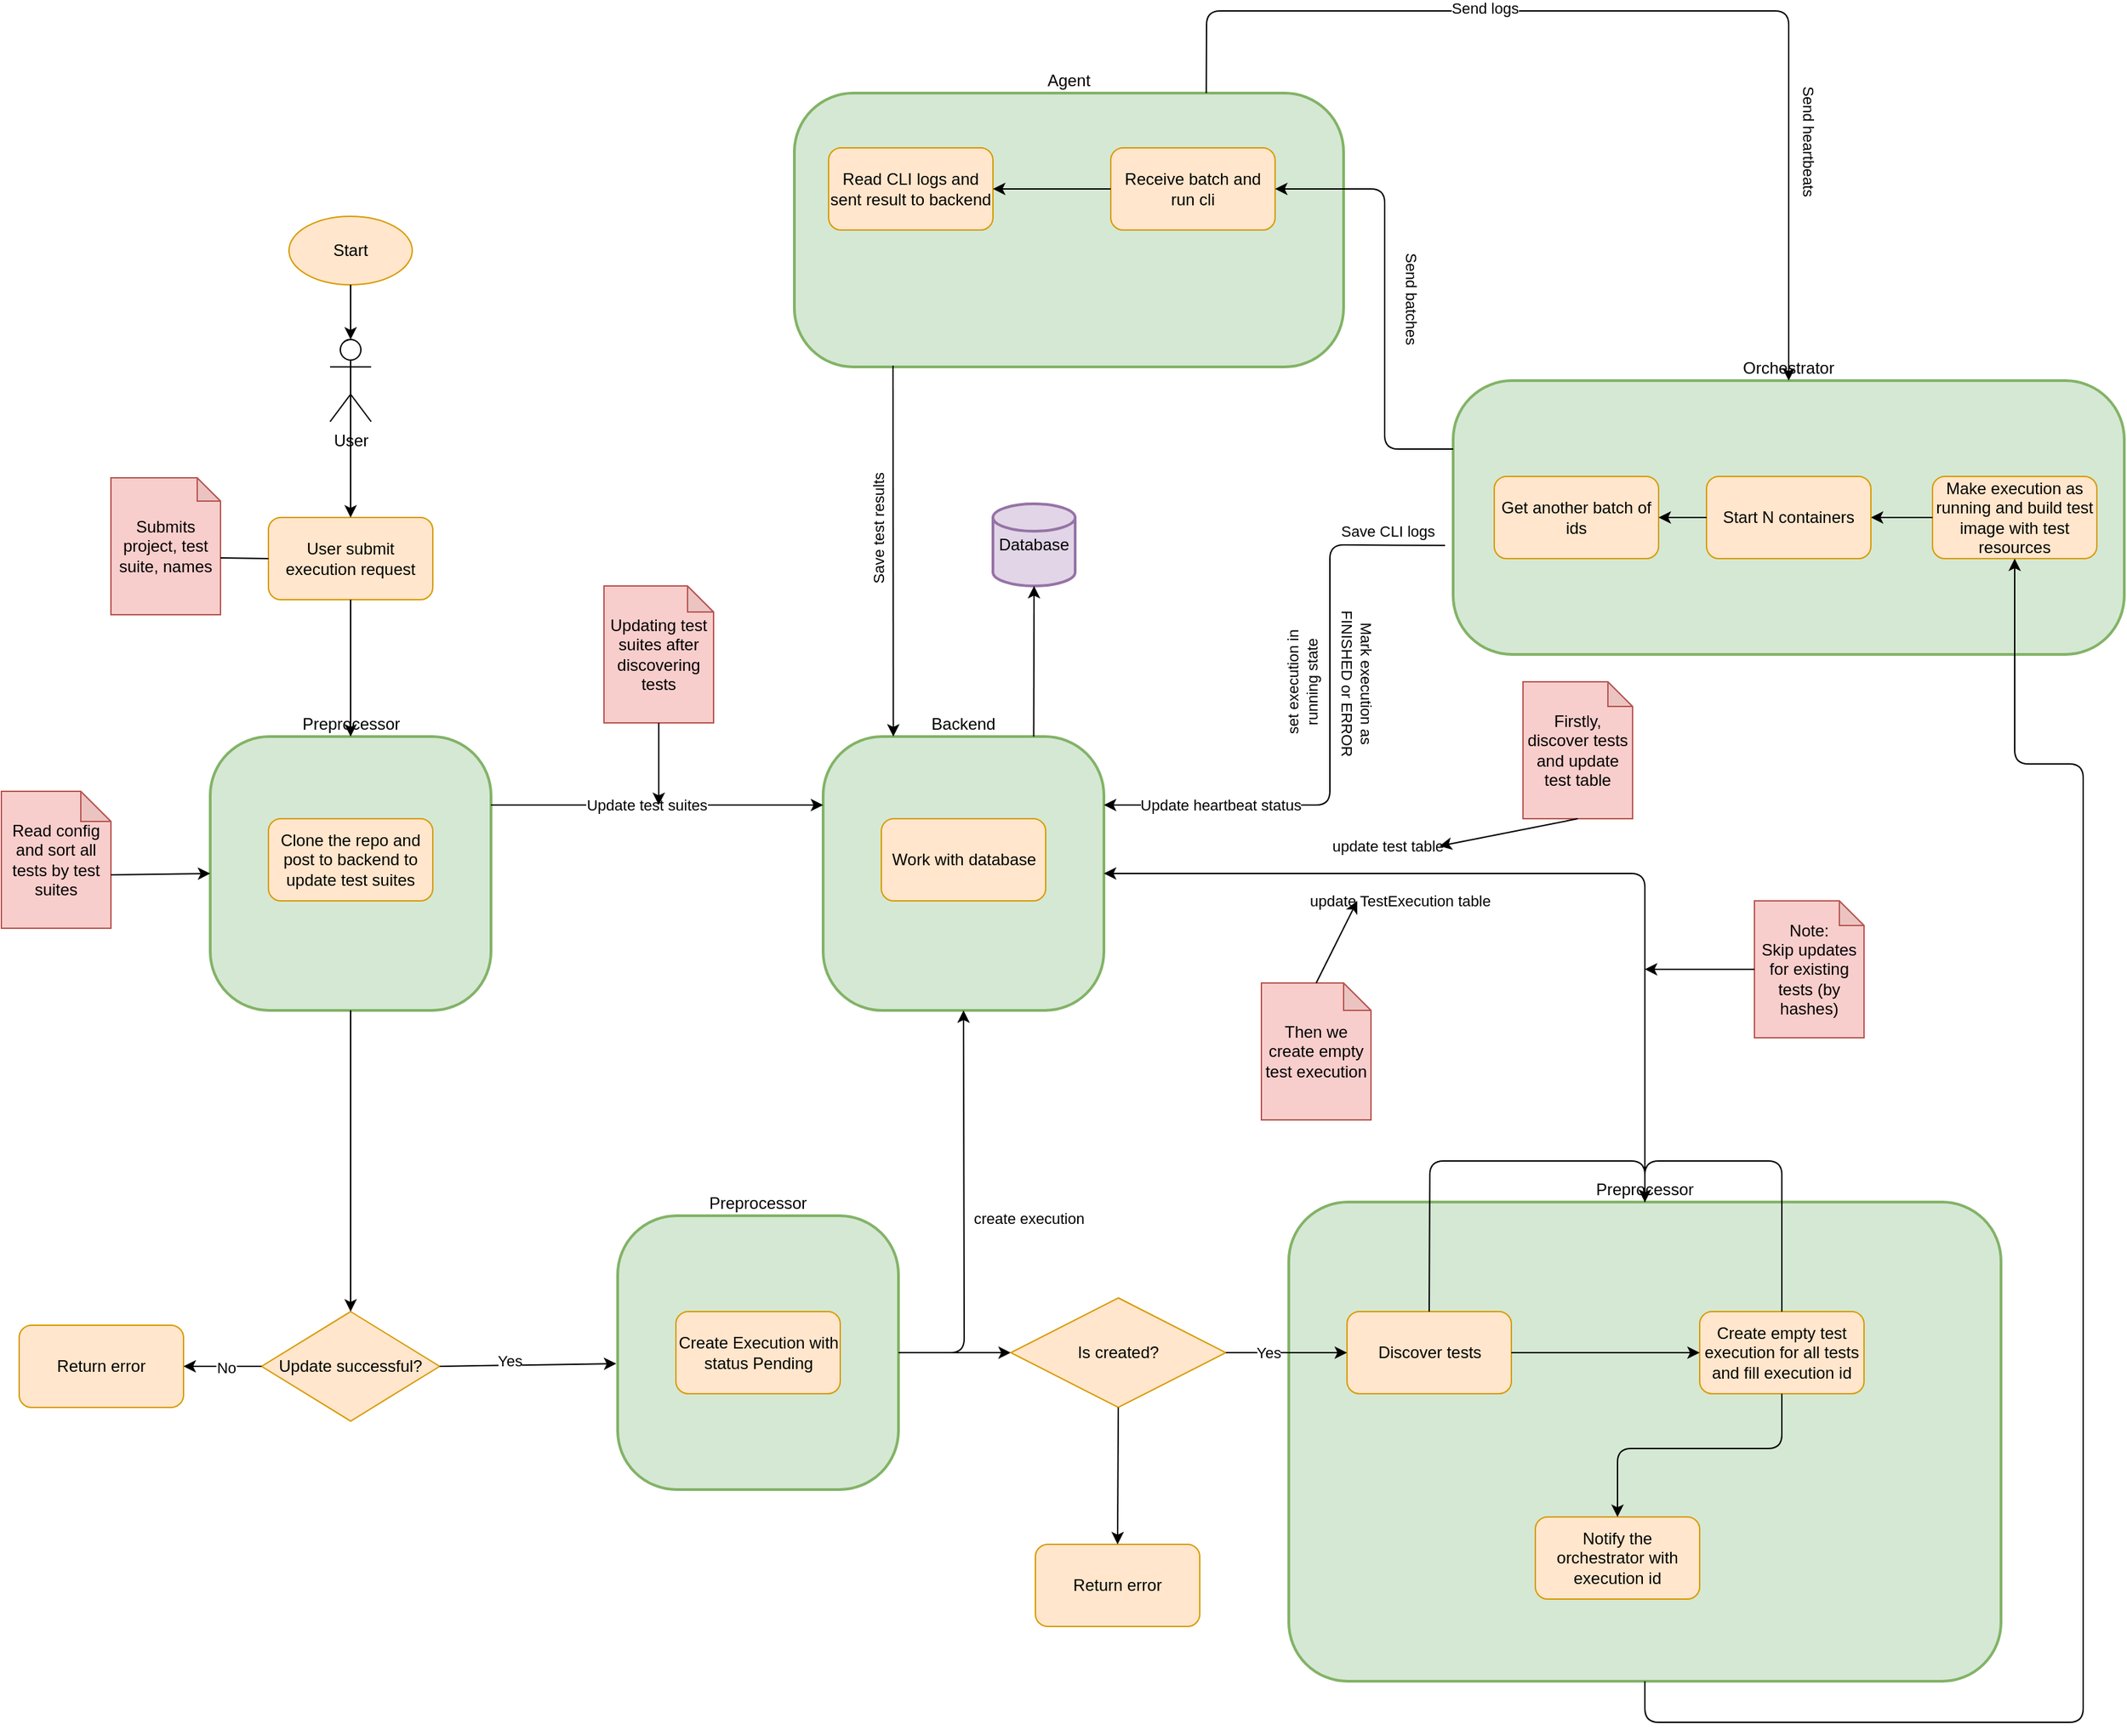 <mxfile version="14.7.3" type="github"><diagram id="F7XtlZ84IFrgSSWpUQGL" name="Page-1"><mxGraphModel dx="2595" dy="2539" grid="1" gridSize="10" guides="1" tooltips="1" connect="1" arrows="1" fold="1" page="1" pageScale="1" pageWidth="827" pageHeight="1169" math="0" shadow="0"><root><mxCell id="0"/><mxCell id="1" parent="0"/><mxCell id="VlG_deojLFW19xNSemNM-2" value="Start" style="ellipse;whiteSpace=wrap;html=1;fillColor=#ffe6cc;strokeColor=#d79b00;" vertex="1" parent="1"><mxGeometry x="300" y="40" width="90" height="50" as="geometry"/></mxCell><mxCell id="VlG_deojLFW19xNSemNM-3" value="User" style="shape=umlActor;verticalLabelPosition=bottom;verticalAlign=top;html=1;outlineConnect=0;" vertex="1" parent="1"><mxGeometry x="330" y="130" width="30" height="60" as="geometry"/></mxCell><mxCell id="VlG_deojLFW19xNSemNM-4" value="" style="endArrow=classic;html=1;exitX=0.5;exitY=1;exitDx=0;exitDy=0;entryX=0.5;entryY=0;entryDx=0;entryDy=0;entryPerimeter=0;" edge="1" parent="1" source="VlG_deojLFW19xNSemNM-2" target="VlG_deojLFW19xNSemNM-3"><mxGeometry width="50" height="50" relative="1" as="geometry"><mxPoint x="410" y="160" as="sourcePoint"/><mxPoint x="460" y="110" as="targetPoint"/></mxGeometry></mxCell><mxCell id="VlG_deojLFW19xNSemNM-5" value="User submit execution request" style="rounded=1;whiteSpace=wrap;html=1;fillColor=#ffe6cc;strokeColor=#d79b00;" vertex="1" parent="1"><mxGeometry x="285" y="260" width="120" height="60" as="geometry"/></mxCell><mxCell id="VlG_deojLFW19xNSemNM-6" value="" style="endArrow=classic;html=1;exitX=0.5;exitY=0.5;exitDx=0;exitDy=0;exitPerimeter=0;entryX=0.5;entryY=0;entryDx=0;entryDy=0;" edge="1" parent="1" source="VlG_deojLFW19xNSemNM-3" target="VlG_deojLFW19xNSemNM-5"><mxGeometry width="50" height="50" relative="1" as="geometry"><mxPoint x="540" y="350" as="sourcePoint"/><mxPoint x="590" y="300" as="targetPoint"/></mxGeometry></mxCell><mxCell id="VlG_deojLFW19xNSemNM-7" value="Preprocessor&lt;br&gt;&lt;div&gt;&lt;/div&gt;" style="rounded=1;whiteSpace=wrap;html=1;absoluteArcSize=1;arcSize=86;strokeWidth=2;align=center;labelPosition=center;verticalLabelPosition=top;verticalAlign=bottom;fillColor=#d5e8d4;strokeColor=#82b366;" vertex="1" parent="1"><mxGeometry x="242.5" y="420" width="205" height="200" as="geometry"/></mxCell><mxCell id="VlG_deojLFW19xNSemNM-8" value="Clone the repo and post to backend to update test suites" style="rounded=1;whiteSpace=wrap;html=1;fillColor=#ffe6cc;strokeColor=#d79b00;" vertex="1" parent="1"><mxGeometry x="285" y="480" width="120" height="60" as="geometry"/></mxCell><mxCell id="VlG_deojLFW19xNSemNM-9" value="Submits project, test suite, names" style="shape=note;whiteSpace=wrap;html=1;backgroundOutline=1;darkOpacity=0.05;size=17;fillColor=#f8cecc;strokeColor=#b85450;" vertex="1" parent="1"><mxGeometry x="170" y="231" width="80" height="100" as="geometry"/></mxCell><mxCell id="VlG_deojLFW19xNSemNM-10" value="" style="endArrow=none;html=1;exitX=0;exitY=0;exitDx=80;exitDy=58.5;exitPerimeter=0;entryX=0;entryY=0.5;entryDx=0;entryDy=0;" edge="1" parent="1" source="VlG_deojLFW19xNSemNM-9" target="VlG_deojLFW19xNSemNM-5"><mxGeometry width="50" height="50" relative="1" as="geometry"><mxPoint x="270" y="410" as="sourcePoint"/><mxPoint x="320" y="360" as="targetPoint"/></mxGeometry></mxCell><mxCell id="VlG_deojLFW19xNSemNM-11" value="" style="endArrow=classic;html=1;exitX=0.5;exitY=1;exitDx=0;exitDy=0;entryX=0.5;entryY=0;entryDx=0;entryDy=0;" edge="1" parent="1" source="VlG_deojLFW19xNSemNM-5" target="VlG_deojLFW19xNSemNM-7"><mxGeometry width="50" height="50" relative="1" as="geometry"><mxPoint x="480" y="370" as="sourcePoint"/><mxPoint x="530" y="320" as="targetPoint"/></mxGeometry></mxCell><mxCell id="VlG_deojLFW19xNSemNM-12" value="Update successful?" style="rhombus;whiteSpace=wrap;html=1;fillColor=#ffe6cc;strokeColor=#d79b00;" vertex="1" parent="1"><mxGeometry x="280" y="840" width="130" height="80" as="geometry"/></mxCell><mxCell id="VlG_deojLFW19xNSemNM-13" value="Return error" style="rounded=1;whiteSpace=wrap;html=1;fillColor=#ffe6cc;strokeColor=#d79b00;" vertex="1" parent="1"><mxGeometry x="103" y="850" width="120" height="60" as="geometry"/></mxCell><mxCell id="VlG_deojLFW19xNSemNM-14" value="" style="endArrow=classic;html=1;exitX=0.5;exitY=1;exitDx=0;exitDy=0;entryX=0.5;entryY=0;entryDx=0;entryDy=0;" edge="1" parent="1" source="VlG_deojLFW19xNSemNM-7" target="VlG_deojLFW19xNSemNM-12"><mxGeometry width="50" height="50" relative="1" as="geometry"><mxPoint x="520" y="690" as="sourcePoint"/><mxPoint x="570" y="640" as="targetPoint"/></mxGeometry></mxCell><mxCell id="VlG_deojLFW19xNSemNM-15" value="" style="endArrow=classic;html=1;exitX=0;exitY=0.5;exitDx=0;exitDy=0;entryX=1;entryY=0.5;entryDx=0;entryDy=0;" edge="1" parent="1" source="VlG_deojLFW19xNSemNM-12" target="VlG_deojLFW19xNSemNM-13"><mxGeometry width="50" height="50" relative="1" as="geometry"><mxPoint x="173" y="800" as="sourcePoint"/><mxPoint x="223" y="750" as="targetPoint"/></mxGeometry></mxCell><mxCell id="VlG_deojLFW19xNSemNM-16" value="No" style="edgeLabel;html=1;align=center;verticalAlign=middle;resizable=0;points=[];" vertex="1" connectable="0" parent="VlG_deojLFW19xNSemNM-15"><mxGeometry x="-0.076" y="1" relative="1" as="geometry"><mxPoint as="offset"/></mxGeometry></mxCell><mxCell id="VlG_deojLFW19xNSemNM-17" value="Preprocessor&lt;br&gt;&lt;div&gt;&lt;/div&gt;" style="rounded=1;whiteSpace=wrap;html=1;absoluteArcSize=1;arcSize=86;strokeWidth=2;align=center;labelPosition=center;verticalLabelPosition=top;verticalAlign=bottom;fillColor=#d5e8d4;strokeColor=#82b366;" vertex="1" parent="1"><mxGeometry x="540" y="770" width="205" height="200" as="geometry"/></mxCell><mxCell id="VlG_deojLFW19xNSemNM-18" value="Create Execution with status Pending" style="rounded=1;whiteSpace=wrap;html=1;fillColor=#ffe6cc;strokeColor=#d79b00;" vertex="1" parent="1"><mxGeometry x="582.5" y="840" width="120" height="60" as="geometry"/></mxCell><mxCell id="VlG_deojLFW19xNSemNM-19" value="" style="endArrow=classic;html=1;exitX=1;exitY=0.5;exitDx=0;exitDy=0;entryX=-0.005;entryY=0.54;entryDx=0;entryDy=0;entryPerimeter=0;" edge="1" parent="1"><mxGeometry width="50" height="50" relative="1" as="geometry"><mxPoint x="410" y="880" as="sourcePoint"/><mxPoint x="538.975" y="878" as="targetPoint"/></mxGeometry></mxCell><mxCell id="VlG_deojLFW19xNSemNM-20" value="Yes" style="edgeLabel;html=1;align=center;verticalAlign=middle;resizable=0;points=[];" vertex="1" connectable="0" parent="VlG_deojLFW19xNSemNM-19"><mxGeometry x="-0.219" y="3" relative="1" as="geometry"><mxPoint as="offset"/></mxGeometry></mxCell><mxCell id="VlG_deojLFW19xNSemNM-21" value="Backend&lt;br&gt;&lt;div&gt;&lt;/div&gt;" style="rounded=1;whiteSpace=wrap;html=1;absoluteArcSize=1;arcSize=86;strokeWidth=2;align=center;labelPosition=center;verticalLabelPosition=top;verticalAlign=bottom;fillColor=#d5e8d4;strokeColor=#82b366;" vertex="1" parent="1"><mxGeometry x="690" y="420" width="205" height="200" as="geometry"/></mxCell><mxCell id="VlG_deojLFW19xNSemNM-22" value="Work with database" style="rounded=1;whiteSpace=wrap;html=1;fillColor=#ffe6cc;strokeColor=#d79b00;" vertex="1" parent="1"><mxGeometry x="732.5" y="480" width="120" height="60" as="geometry"/></mxCell><mxCell id="VlG_deojLFW19xNSemNM-23" value="" style="endArrow=classic;html=1;exitX=1;exitY=0.5;exitDx=0;exitDy=0;entryX=0.5;entryY=1;entryDx=0;entryDy=0;" edge="1" parent="1" source="VlG_deojLFW19xNSemNM-17" target="VlG_deojLFW19xNSemNM-21"><mxGeometry width="50" height="50" relative="1" as="geometry"><mxPoint x="800" y="860" as="sourcePoint"/><mxPoint x="850" y="810" as="targetPoint"/><Array as="points"><mxPoint x="793" y="870"/></Array></mxGeometry></mxCell><mxCell id="VlG_deojLFW19xNSemNM-24" value="create execution" style="edgeLabel;html=1;align=center;verticalAlign=middle;resizable=0;points=[];" vertex="1" connectable="0" parent="VlG_deojLFW19xNSemNM-23"><mxGeometry x="-0.02" y="1" relative="1" as="geometry"><mxPoint x="48" as="offset"/></mxGeometry></mxCell><mxCell id="VlG_deojLFW19xNSemNM-25" value="" style="endArrow=classic;html=1;exitX=1;exitY=0.25;exitDx=0;exitDy=0;entryX=0;entryY=0.25;entryDx=0;entryDy=0;" edge="1" parent="1" source="VlG_deojLFW19xNSemNM-7" target="VlG_deojLFW19xNSemNM-21"><mxGeometry width="50" height="50" relative="1" as="geometry"><mxPoint x="540" y="490" as="sourcePoint"/><mxPoint x="590" y="440" as="targetPoint"/></mxGeometry></mxCell><mxCell id="VlG_deojLFW19xNSemNM-26" value="Update test suites" style="edgeLabel;html=1;align=center;verticalAlign=middle;resizable=0;points=[];" vertex="1" connectable="0" parent="VlG_deojLFW19xNSemNM-25"><mxGeometry x="-0.303" y="-2" relative="1" as="geometry"><mxPoint x="29" y="-2" as="offset"/></mxGeometry></mxCell><mxCell id="VlG_deojLFW19xNSemNM-27" value="Database" style="strokeWidth=2;html=1;shape=mxgraph.flowchart.database;whiteSpace=wrap;fillColor=#e1d5e7;strokeColor=#9673a6;" vertex="1" parent="1"><mxGeometry x="814" y="250" width="60" height="60" as="geometry"/></mxCell><mxCell id="VlG_deojLFW19xNSemNM-28" value="" style="endArrow=classic;html=1;exitX=0.75;exitY=0;exitDx=0;exitDy=0;entryX=0.5;entryY=1;entryDx=0;entryDy=0;entryPerimeter=0;" edge="1" parent="1" source="VlG_deojLFW19xNSemNM-21" target="VlG_deojLFW19xNSemNM-27"><mxGeometry width="50" height="50" relative="1" as="geometry"><mxPoint x="940" y="410" as="sourcePoint"/><mxPoint x="990" y="360" as="targetPoint"/></mxGeometry></mxCell><mxCell id="VlG_deojLFW19xNSemNM-29" value="Preprocessor&lt;br&gt;&lt;div&gt;&lt;/div&gt;" style="rounded=1;whiteSpace=wrap;html=1;absoluteArcSize=1;arcSize=86;strokeWidth=2;align=center;labelPosition=center;verticalLabelPosition=top;verticalAlign=bottom;fillColor=#d5e8d4;strokeColor=#82b366;" vertex="1" parent="1"><mxGeometry x="1030" y="760" width="520" height="350" as="geometry"/></mxCell><mxCell id="VlG_deojLFW19xNSemNM-30" value="Discover tests" style="rounded=1;whiteSpace=wrap;html=1;fillColor=#ffe6cc;strokeColor=#d79b00;" vertex="1" parent="1"><mxGeometry x="1072.5" y="840" width="120" height="60" as="geometry"/></mxCell><mxCell id="VlG_deojLFW19xNSemNM-31" value="Create empty test execution for all tests and fill execution id" style="rounded=1;whiteSpace=wrap;html=1;fillColor=#ffe6cc;strokeColor=#d79b00;" vertex="1" parent="1"><mxGeometry x="1330" y="840" width="120" height="60" as="geometry"/></mxCell><mxCell id="VlG_deojLFW19xNSemNM-32" value="Notify the orchestrator with execution id" style="rounded=1;whiteSpace=wrap;html=1;fillColor=#ffe6cc;strokeColor=#d79b00;" vertex="1" parent="1"><mxGeometry x="1210" y="990" width="120" height="60" as="geometry"/></mxCell><mxCell id="VlG_deojLFW19xNSemNM-33" value="" style="endArrow=classic;html=1;exitX=1;exitY=0.5;exitDx=0;exitDy=0;entryX=0;entryY=0.5;entryDx=0;entryDy=0;" edge="1" parent="1" source="VlG_deojLFW19xNSemNM-17" target="VlG_deojLFW19xNSemNM-66"><mxGeometry width="50" height="50" relative="1" as="geometry"><mxPoint x="860" y="940" as="sourcePoint"/><mxPoint x="910" y="890" as="targetPoint"/></mxGeometry></mxCell><mxCell id="VlG_deojLFW19xNSemNM-34" value="" style="endArrow=classic;html=1;exitX=1;exitY=0.5;exitDx=0;exitDy=0;entryX=0;entryY=0.5;entryDx=0;entryDy=0;" edge="1" parent="1" source="VlG_deojLFW19xNSemNM-30" target="VlG_deojLFW19xNSemNM-31"><mxGeometry width="50" height="50" relative="1" as="geometry"><mxPoint x="1220" y="940" as="sourcePoint"/><mxPoint x="1270" y="890" as="targetPoint"/></mxGeometry></mxCell><mxCell id="VlG_deojLFW19xNSemNM-35" value="" style="endArrow=classic;html=1;exitX=0.5;exitY=1;exitDx=0;exitDy=0;entryX=0.5;entryY=0;entryDx=0;entryDy=0;" edge="1" parent="1" source="VlG_deojLFW19xNSemNM-31" target="VlG_deojLFW19xNSemNM-32"><mxGeometry width="50" height="50" relative="1" as="geometry"><mxPoint x="1430" y="1010" as="sourcePoint"/><mxPoint x="1480" y="960" as="targetPoint"/><Array as="points"><mxPoint x="1390" y="940"/><mxPoint x="1270" y="940"/></Array></mxGeometry></mxCell><mxCell id="VlG_deojLFW19xNSemNM-36" value="" style="endArrow=classic;html=1;exitX=0.5;exitY=0;exitDx=0;exitDy=0;entryX=1;entryY=0.5;entryDx=0;entryDy=0;" edge="1" parent="1" source="VlG_deojLFW19xNSemNM-29" target="VlG_deojLFW19xNSemNM-21"><mxGeometry width="50" height="50" relative="1" as="geometry"><mxPoint x="1260" y="640" as="sourcePoint"/><mxPoint x="1310" y="590" as="targetPoint"/><Array as="points"><mxPoint x="1290" y="520"/></Array></mxGeometry></mxCell><mxCell id="VlG_deojLFW19xNSemNM-37" value="update test table" style="edgeLabel;html=1;align=center;verticalAlign=middle;resizable=0;points=[];" vertex="1" connectable="0" parent="VlG_deojLFW19xNSemNM-36"><mxGeometry x="0.348" y="1" relative="1" as="geometry"><mxPoint y="-21" as="offset"/></mxGeometry></mxCell><mxCell id="VlG_deojLFW19xNSemNM-38" value="update TestExecution table" style="edgeLabel;html=1;align=center;verticalAlign=middle;resizable=0;points=[];" vertex="1" connectable="0" parent="VlG_deojLFW19xNSemNM-36"><mxGeometry x="0.123" y="1" relative="1" as="geometry"><mxPoint x="-63" y="19" as="offset"/></mxGeometry></mxCell><mxCell id="VlG_deojLFW19xNSemNM-39" value="" style="endArrow=classic;html=1;exitX=0.5;exitY=0;exitDx=0;exitDy=0;entryX=0.5;entryY=0;entryDx=0;entryDy=0;" edge="1" parent="1" source="VlG_deojLFW19xNSemNM-31" target="VlG_deojLFW19xNSemNM-29"><mxGeometry width="50" height="50" relative="1" as="geometry"><mxPoint x="1380" y="730" as="sourcePoint"/><mxPoint x="1430" y="680" as="targetPoint"/><Array as="points"><mxPoint x="1390" y="730"/><mxPoint x="1290" y="730"/></Array></mxGeometry></mxCell><mxCell id="VlG_deojLFW19xNSemNM-40" value="" style="endArrow=classic;html=1;exitX=0.5;exitY=0;exitDx=0;exitDy=0;entryX=0.5;entryY=0;entryDx=0;entryDy=0;" edge="1" parent="1" source="VlG_deojLFW19xNSemNM-30" target="VlG_deojLFW19xNSemNM-29"><mxGeometry width="50" height="50" relative="1" as="geometry"><mxPoint x="1100" y="700" as="sourcePoint"/><mxPoint x="1150" y="650" as="targetPoint"/><Array as="points"><mxPoint x="1133" y="730"/><mxPoint x="1290" y="730"/></Array></mxGeometry></mxCell><mxCell id="VlG_deojLFW19xNSemNM-41" value="Orchestrator&lt;br&gt;&lt;div&gt;&lt;/div&gt;" style="rounded=1;whiteSpace=wrap;html=1;absoluteArcSize=1;arcSize=86;strokeWidth=2;align=center;labelPosition=center;verticalLabelPosition=top;verticalAlign=bottom;fillColor=#d5e8d4;strokeColor=#82b366;" vertex="1" parent="1"><mxGeometry x="1150" y="160" width="490" height="200" as="geometry"/></mxCell><mxCell id="VlG_deojLFW19xNSemNM-42" value="Get another batch of ids" style="rounded=1;whiteSpace=wrap;html=1;fillColor=#ffe6cc;strokeColor=#d79b00;" vertex="1" parent="1"><mxGeometry x="1180" y="230" width="120" height="60" as="geometry"/></mxCell><mxCell id="VlG_deojLFW19xNSemNM-43" value="Make execution as running and build test image with test resources" style="rounded=1;whiteSpace=wrap;html=1;fillColor=#ffe6cc;strokeColor=#d79b00;" vertex="1" parent="1"><mxGeometry x="1500" y="230" width="120" height="60" as="geometry"/></mxCell><mxCell id="VlG_deojLFW19xNSemNM-44" value="" style="endArrow=classic;html=1;exitX=0.5;exitY=1;exitDx=0;exitDy=0;entryX=0.5;entryY=1;entryDx=0;entryDy=0;" edge="1" parent="1" source="VlG_deojLFW19xNSemNM-29" target="VlG_deojLFW19xNSemNM-43"><mxGeometry width="50" height="50" relative="1" as="geometry"><mxPoint x="1450" y="700" as="sourcePoint"/><mxPoint x="1500" y="650" as="targetPoint"/><Array as="points"><mxPoint x="1290" y="1140"/><mxPoint x="1610" y="1140"/><mxPoint x="1610" y="440"/><mxPoint x="1560" y="440"/></Array></mxGeometry></mxCell><mxCell id="VlG_deojLFW19xNSemNM-45" value="" style="endArrow=classic;html=1;exitX=0;exitY=0.5;exitDx=0;exitDy=0;entryX=1;entryY=0.5;entryDx=0;entryDy=0;" edge="1" parent="1" source="VlG_deojLFW19xNSemNM-43" target="VlG_deojLFW19xNSemNM-77"><mxGeometry width="50" height="50" relative="1" as="geometry"><mxPoint x="1240" y="420" as="sourcePoint"/><mxPoint x="1290" y="370" as="targetPoint"/></mxGeometry></mxCell><mxCell id="VlG_deojLFW19xNSemNM-46" value="Agent&lt;br&gt;&lt;div&gt;&lt;/div&gt;" style="rounded=1;whiteSpace=wrap;html=1;absoluteArcSize=1;arcSize=86;strokeWidth=2;align=center;labelPosition=center;verticalLabelPosition=top;verticalAlign=bottom;fillColor=#d5e8d4;strokeColor=#82b366;" vertex="1" parent="1"><mxGeometry x="669" y="-50" width="401" height="200" as="geometry"/></mxCell><mxCell id="VlG_deojLFW19xNSemNM-47" value="Read CLI logs and sent result to backend" style="rounded=1;whiteSpace=wrap;html=1;fillColor=#ffe6cc;strokeColor=#d79b00;" vertex="1" parent="1"><mxGeometry x="694" y="-10" width="120" height="60" as="geometry"/></mxCell><mxCell id="VlG_deojLFW19xNSemNM-48" value="Receive batch and run cli" style="rounded=1;whiteSpace=wrap;html=1;fillColor=#ffe6cc;strokeColor=#d79b00;" vertex="1" parent="1"><mxGeometry x="900" y="-10" width="120" height="60" as="geometry"/></mxCell><mxCell id="VlG_deojLFW19xNSemNM-49" value="" style="endArrow=classic;html=1;exitX=0.75;exitY=0;exitDx=0;exitDy=0;entryX=0.5;entryY=0;entryDx=0;entryDy=0;" edge="1" parent="1" source="VlG_deojLFW19xNSemNM-46" target="VlG_deojLFW19xNSemNM-41"><mxGeometry width="50" height="50" relative="1" as="geometry"><mxPoint x="1130" y="50" as="sourcePoint"/><mxPoint x="1180" as="targetPoint"/><Array as="points"><mxPoint x="970" y="-110"/><mxPoint x="1328" y="-110"/><mxPoint x="1395" y="-110"/></Array></mxGeometry></mxCell><mxCell id="VlG_deojLFW19xNSemNM-50" value="Send logs" style="edgeLabel;html=1;align=center;verticalAlign=middle;resizable=0;points=[];" vertex="1" connectable="0" parent="VlG_deojLFW19xNSemNM-49"><mxGeometry x="-0.305" y="2" relative="1" as="geometry"><mxPoint as="offset"/></mxGeometry></mxCell><mxCell id="VlG_deojLFW19xNSemNM-51" value="Send heartbeats" style="edgeLabel;html=1;align=center;verticalAlign=middle;resizable=0;points=[];rotation=90;" vertex="1" connectable="0" parent="VlG_deojLFW19xNSemNM-49"><mxGeometry x="0.535" y="-1" relative="1" as="geometry"><mxPoint x="16" as="offset"/></mxGeometry></mxCell><mxCell id="VlG_deojLFW19xNSemNM-52" value="" style="endArrow=classic;html=1;exitX=0;exitY=0.5;exitDx=0;exitDy=0;entryX=1;entryY=0.5;entryDx=0;entryDy=0;" edge="1" parent="1" source="VlG_deojLFW19xNSemNM-48" target="VlG_deojLFW19xNSemNM-47"><mxGeometry width="50" height="50" relative="1" as="geometry"><mxPoint x="850" y="120" as="sourcePoint"/><mxPoint x="900" y="70" as="targetPoint"/></mxGeometry></mxCell><mxCell id="VlG_deojLFW19xNSemNM-53" value="" style="endArrow=classic;html=1;exitX=0;exitY=0.25;exitDx=0;exitDy=0;entryX=1;entryY=0.5;entryDx=0;entryDy=0;" edge="1" parent="1" source="VlG_deojLFW19xNSemNM-41" target="VlG_deojLFW19xNSemNM-48"><mxGeometry width="50" height="50" relative="1" as="geometry"><mxPoint x="1010" y="250" as="sourcePoint"/><mxPoint x="1060" y="200" as="targetPoint"/><Array as="points"><mxPoint x="1100" y="210"/><mxPoint x="1100" y="20"/></Array></mxGeometry></mxCell><mxCell id="VlG_deojLFW19xNSemNM-54" value="Send batches" style="edgeLabel;html=1;align=center;verticalAlign=middle;resizable=0;points=[];rotation=90;" vertex="1" connectable="0" parent="VlG_deojLFW19xNSemNM-53"><mxGeometry x="0.021" relative="1" as="geometry"><mxPoint x="20" y="3" as="offset"/></mxGeometry></mxCell><mxCell id="VlG_deojLFW19xNSemNM-55" value="" style="endArrow=classic;html=1;exitX=-0.012;exitY=0.602;exitDx=0;exitDy=0;exitPerimeter=0;entryX=1;entryY=0.25;entryDx=0;entryDy=0;" edge="1" parent="1" source="VlG_deojLFW19xNSemNM-41" target="VlG_deojLFW19xNSemNM-21"><mxGeometry width="50" height="50" relative="1" as="geometry"><mxPoint x="980" y="300" as="sourcePoint"/><mxPoint x="1030" y="250" as="targetPoint"/><Array as="points"><mxPoint x="1060" y="280"/><mxPoint x="1060" y="470"/></Array></mxGeometry></mxCell><mxCell id="VlG_deojLFW19xNSemNM-56" value="Save CLI logs" style="edgeLabel;html=1;align=center;verticalAlign=middle;resizable=0;points=[];" vertex="1" connectable="0" parent="VlG_deojLFW19xNSemNM-55"><mxGeometry x="-0.807" y="1" relative="1" as="geometry"><mxPoint y="-11" as="offset"/></mxGeometry></mxCell><mxCell id="VlG_deojLFW19xNSemNM-57" value="Mark execution as &lt;br&gt;FINISHED or ERROR" style="edgeLabel;html=1;align=center;verticalAlign=middle;resizable=0;points=[];rotation=90;" vertex="1" connectable="0" parent="VlG_deojLFW19xNSemNM-55"><mxGeometry x="-0.302" y="-1" relative="1" as="geometry"><mxPoint x="21" y="31" as="offset"/></mxGeometry></mxCell><mxCell id="VlG_deojLFW19xNSemNM-58" value="set execution in &lt;br&gt;running state" style="edgeLabel;html=1;align=center;verticalAlign=middle;resizable=0;points=[];rotation=-90;" vertex="1" connectable="0" parent="VlG_deojLFW19xNSemNM-55"><mxGeometry x="0.145" relative="1" as="geometry"><mxPoint x="-20" y="-67" as="offset"/></mxGeometry></mxCell><mxCell id="VlG_deojLFW19xNSemNM-59" value="Update heartbeat status" style="edgeLabel;html=1;align=center;verticalAlign=middle;resizable=0;points=[];" vertex="1" connectable="0" parent="VlG_deojLFW19xNSemNM-55"><mxGeometry x="0.562" relative="1" as="geometry"><mxPoint x="-11" as="offset"/></mxGeometry></mxCell><mxCell id="VlG_deojLFW19xNSemNM-60" value="" style="endArrow=classic;html=1;entryX=0.25;entryY=0;entryDx=0;entryDy=0;" edge="1" parent="1" target="VlG_deojLFW19xNSemNM-21"><mxGeometry width="50" height="50" relative="1" as="geometry"><mxPoint x="741" y="149" as="sourcePoint"/><mxPoint x="740" y="260" as="targetPoint"/></mxGeometry></mxCell><mxCell id="VlG_deojLFW19xNSemNM-61" value="Save test results" style="edgeLabel;html=1;align=center;verticalAlign=middle;resizable=0;points=[];rotation=-90;" vertex="1" connectable="0" parent="VlG_deojLFW19xNSemNM-60"><mxGeometry x="-0.122" y="1" relative="1" as="geometry"><mxPoint x="-12" as="offset"/></mxGeometry></mxCell><mxCell id="VlG_deojLFW19xNSemNM-62" value="Note:&lt;br&gt;Skip updates for existing tests (by hashes)" style="shape=note;whiteSpace=wrap;html=1;backgroundOutline=1;darkOpacity=0.05;size=18;fillColor=#f8cecc;strokeColor=#b85450;" vertex="1" parent="1"><mxGeometry x="1370" y="540" width="80" height="100" as="geometry"/></mxCell><mxCell id="VlG_deojLFW19xNSemNM-63" value="" style="endArrow=classic;html=1;exitX=0;exitY=0.5;exitDx=0;exitDy=0;exitPerimeter=0;" edge="1" parent="1" source="VlG_deojLFW19xNSemNM-62"><mxGeometry width="50" height="50" relative="1" as="geometry"><mxPoint x="1160" y="660" as="sourcePoint"/><mxPoint x="1290" y="590" as="targetPoint"/></mxGeometry></mxCell><mxCell id="VlG_deojLFW19xNSemNM-64" value="Updating test suites after discovering tests" style="shape=note;whiteSpace=wrap;html=1;backgroundOutline=1;darkOpacity=0.05;size=19;fillColor=#f8cecc;strokeColor=#b85450;" vertex="1" parent="1"><mxGeometry x="530" y="310" width="80" height="100" as="geometry"/></mxCell><mxCell id="VlG_deojLFW19xNSemNM-65" value="" style="endArrow=classic;html=1;exitX=0.5;exitY=1;exitDx=0;exitDy=0;exitPerimeter=0;" edge="1" parent="1" source="VlG_deojLFW19xNSemNM-64"><mxGeometry width="50" height="50" relative="1" as="geometry"><mxPoint x="470" y="460" as="sourcePoint"/><mxPoint x="570" y="470" as="targetPoint"/></mxGeometry></mxCell><mxCell id="VlG_deojLFW19xNSemNM-66" value="Is created?" style="rhombus;whiteSpace=wrap;html=1;fillColor=#ffe6cc;strokeColor=#d79b00;" vertex="1" parent="1"><mxGeometry x="827" y="830" width="157" height="80" as="geometry"/></mxCell><mxCell id="VlG_deojLFW19xNSemNM-67" value="" style="endArrow=classic;html=1;exitX=1;exitY=0.5;exitDx=0;exitDy=0;entryX=0;entryY=0.5;entryDx=0;entryDy=0;" edge="1" parent="1" source="VlG_deojLFW19xNSemNM-66" target="VlG_deojLFW19xNSemNM-30"><mxGeometry width="50" height="50" relative="1" as="geometry"><mxPoint x="940" y="1010" as="sourcePoint"/><mxPoint x="990" y="960" as="targetPoint"/></mxGeometry></mxCell><mxCell id="VlG_deojLFW19xNSemNM-68" value="Yes" style="edgeLabel;html=1;align=center;verticalAlign=middle;resizable=0;points=[];" vertex="1" connectable="0" parent="VlG_deojLFW19xNSemNM-67"><mxGeometry x="-0.302" relative="1" as="geometry"><mxPoint as="offset"/></mxGeometry></mxCell><mxCell id="VlG_deojLFW19xNSemNM-69" value="Return error" style="rounded=1;whiteSpace=wrap;html=1;fillColor=#ffe6cc;strokeColor=#d79b00;" vertex="1" parent="1"><mxGeometry x="845" y="1010" width="120" height="60" as="geometry"/></mxCell><mxCell id="VlG_deojLFW19xNSemNM-70" value="" style="endArrow=classic;html=1;exitX=0.5;exitY=1;exitDx=0;exitDy=0;entryX=0.5;entryY=0;entryDx=0;entryDy=0;" edge="1" parent="1" source="VlG_deojLFW19xNSemNM-66" target="VlG_deojLFW19xNSemNM-69"><mxGeometry width="50" height="50" relative="1" as="geometry"><mxPoint x="790" y="1040" as="sourcePoint"/><mxPoint x="840" y="990" as="targetPoint"/></mxGeometry></mxCell><mxCell id="VlG_deojLFW19xNSemNM-71" value="Firstly, discover tests and update test table" style="shape=note;whiteSpace=wrap;html=1;backgroundOutline=1;darkOpacity=0.05;size=18;fillColor=#f8cecc;strokeColor=#b85450;" vertex="1" parent="1"><mxGeometry x="1201" y="380" width="80" height="100" as="geometry"/></mxCell><mxCell id="VlG_deojLFW19xNSemNM-72" value="" style="endArrow=classic;html=1;exitX=0.5;exitY=1;exitDx=0;exitDy=0;exitPerimeter=0;" edge="1" parent="1" source="VlG_deojLFW19xNSemNM-71"><mxGeometry width="50" height="50" relative="1" as="geometry"><mxPoint x="1010" y="660" as="sourcePoint"/><mxPoint x="1140" y="500" as="targetPoint"/></mxGeometry></mxCell><mxCell id="VlG_deojLFW19xNSemNM-73" value="Then we create empty test execution" style="shape=note;whiteSpace=wrap;html=1;backgroundOutline=1;darkOpacity=0.05;size=20;fillColor=#f8cecc;strokeColor=#b85450;" vertex="1" parent="1"><mxGeometry x="1010" y="600" width="80" height="100" as="geometry"/></mxCell><mxCell id="VlG_deojLFW19xNSemNM-74" value="" style="endArrow=classic;html=1;exitX=0.5;exitY=0;exitDx=0;exitDy=0;exitPerimeter=0;" edge="1" parent="1" source="VlG_deojLFW19xNSemNM-73"><mxGeometry width="50" height="50" relative="1" as="geometry"><mxPoint x="1130" y="670" as="sourcePoint"/><mxPoint x="1080" y="540" as="targetPoint"/></mxGeometry></mxCell><mxCell id="VlG_deojLFW19xNSemNM-75" value="Read config and sort all tests by test suites" style="shape=note;whiteSpace=wrap;html=1;backgroundOutline=1;darkOpacity=0.05;size=22;fillColor=#f8cecc;strokeColor=#b85450;" vertex="1" parent="1"><mxGeometry x="90" y="460" width="80" height="100" as="geometry"/></mxCell><mxCell id="VlG_deojLFW19xNSemNM-76" value="" style="endArrow=classic;html=1;exitX=0;exitY=0;exitDx=80;exitDy=61;exitPerimeter=0;entryX=0;entryY=0.5;entryDx=0;entryDy=0;" edge="1" parent="1" source="VlG_deojLFW19xNSemNM-75" target="VlG_deojLFW19xNSemNM-7"><mxGeometry width="50" height="50" relative="1" as="geometry"><mxPoint x="140" y="660" as="sourcePoint"/><mxPoint x="190" y="610" as="targetPoint"/></mxGeometry></mxCell><mxCell id="VlG_deojLFW19xNSemNM-77" value="Start N containers" style="rounded=1;whiteSpace=wrap;html=1;fillColor=#ffe6cc;strokeColor=#d79b00;" vertex="1" parent="1"><mxGeometry x="1335" y="230" width="120" height="60" as="geometry"/></mxCell><mxCell id="VlG_deojLFW19xNSemNM-78" value="" style="endArrow=classic;html=1;exitX=0;exitY=0.5;exitDx=0;exitDy=0;entryX=1;entryY=0.5;entryDx=0;entryDy=0;" edge="1" parent="1" source="VlG_deojLFW19xNSemNM-77" target="VlG_deojLFW19xNSemNM-42"><mxGeometry width="50" height="50" relative="1" as="geometry"><mxPoint x="1290" y="350" as="sourcePoint"/><mxPoint x="1340" y="300" as="targetPoint"/></mxGeometry></mxCell></root></mxGraphModel></diagram></mxfile>